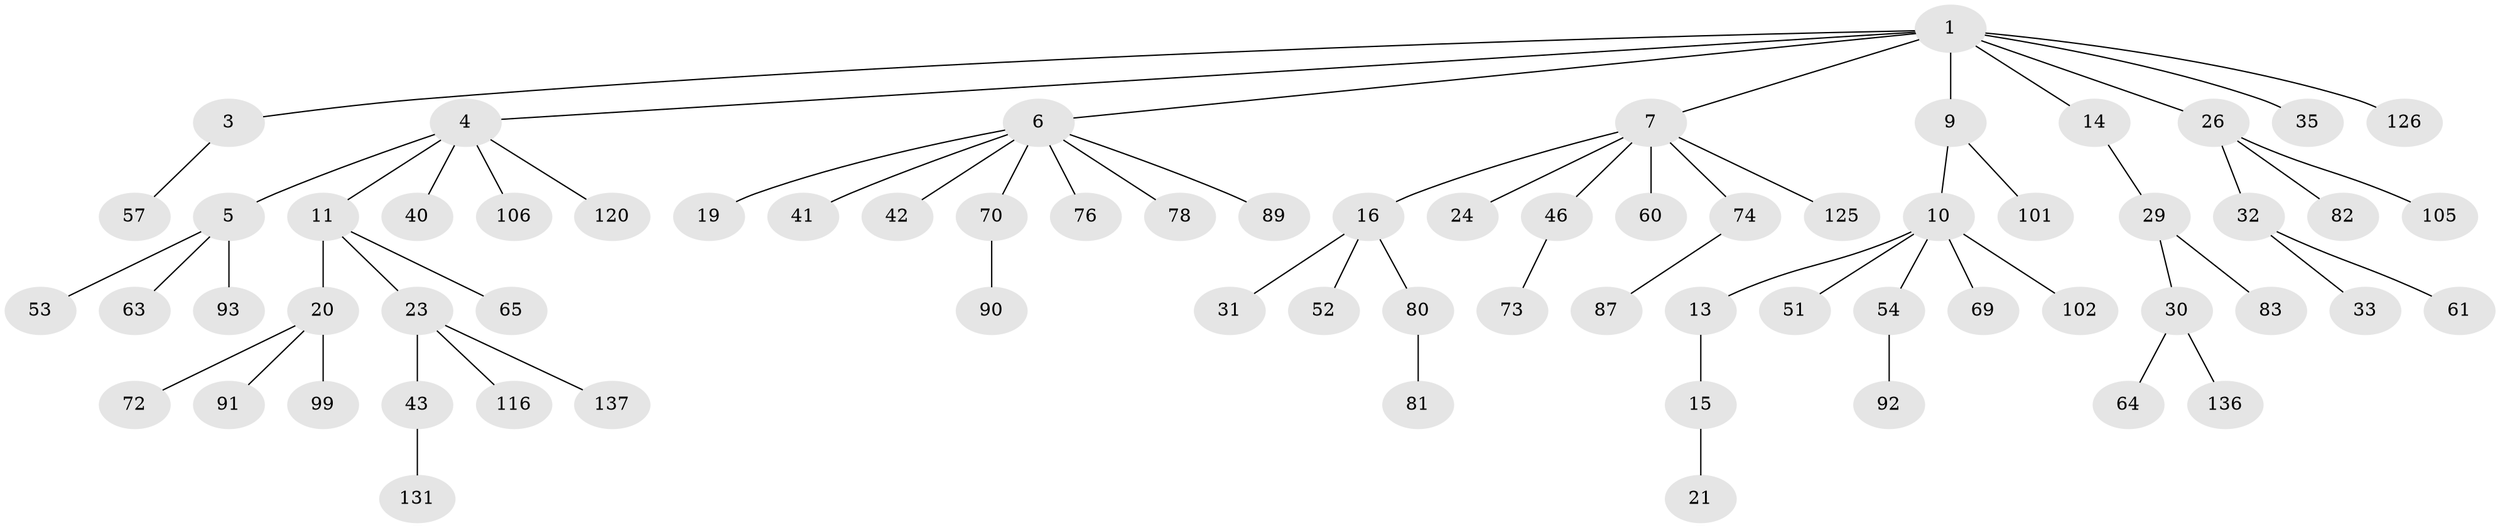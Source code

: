 // original degree distribution, {5: 0.050724637681159424, 6: 0.021739130434782608, 4: 0.043478260869565216, 7: 0.007246376811594203, 3: 0.12318840579710146, 2: 0.2536231884057971, 1: 0.5}
// Generated by graph-tools (version 1.1) at 2025/15/03/09/25 04:15:22]
// undirected, 69 vertices, 68 edges
graph export_dot {
graph [start="1"]
  node [color=gray90,style=filled];
  1 [super="+2"];
  3 [super="+56+128"];
  4 [super="+18+28+115"];
  5 [super="+39+98"];
  6 [super="+8+34+119"];
  7 [super="+44+47"];
  9 [super="+17+58"];
  10 [super="+12+37"];
  11 [super="+22"];
  13 [super="+121"];
  14 [super="+68"];
  15 [super="+117"];
  16 [super="+25"];
  19;
  20 [super="+38"];
  21 [super="+124+75"];
  23;
  24 [super="+67+123+114+96"];
  26 [super="+138+111+59"];
  29;
  30 [super="+71+84"];
  31;
  32;
  33 [super="+55"];
  35;
  40 [super="+129"];
  41 [super="+95+103"];
  42 [super="+100"];
  43 [super="+45"];
  46;
  51 [super="+77"];
  52;
  53 [super="+104"];
  54;
  57;
  60 [super="+113"];
  61;
  63;
  64;
  65 [super="+88"];
  69;
  70 [super="+79"];
  72 [super="+86"];
  73;
  74;
  76;
  78;
  80;
  81;
  82 [super="+94+110"];
  83;
  87 [super="+108"];
  89;
  90;
  91;
  92;
  93;
  99;
  101;
  102 [super="+127"];
  105;
  106 [super="+109"];
  116;
  120;
  125 [super="+130"];
  126;
  131;
  136;
  137;
  1 -- 3;
  1 -- 7;
  1 -- 14;
  1 -- 35;
  1 -- 4;
  1 -- 6;
  1 -- 9;
  1 -- 26;
  1 -- 126;
  3 -- 57;
  4 -- 5;
  4 -- 11;
  4 -- 40;
  4 -- 106;
  4 -- 120;
  5 -- 63;
  5 -- 53;
  5 -- 93;
  6 -- 19;
  6 -- 76;
  6 -- 78;
  6 -- 70;
  6 -- 89;
  6 -- 42;
  6 -- 41;
  7 -- 16;
  7 -- 24;
  7 -- 125;
  7 -- 46;
  7 -- 74;
  7 -- 60;
  9 -- 10;
  9 -- 101;
  10 -- 13;
  10 -- 51;
  10 -- 54;
  10 -- 102;
  10 -- 69;
  11 -- 20;
  11 -- 65;
  11 -- 23;
  13 -- 15;
  14 -- 29;
  15 -- 21;
  16 -- 80;
  16 -- 52;
  16 -- 31;
  20 -- 72;
  20 -- 91;
  20 -- 99;
  23 -- 43;
  23 -- 116;
  23 -- 137;
  26 -- 32;
  26 -- 105;
  26 -- 82;
  29 -- 30;
  29 -- 83;
  30 -- 64;
  30 -- 136;
  32 -- 33;
  32 -- 61;
  43 -- 131;
  46 -- 73;
  54 -- 92;
  70 -- 90;
  74 -- 87;
  80 -- 81;
}
